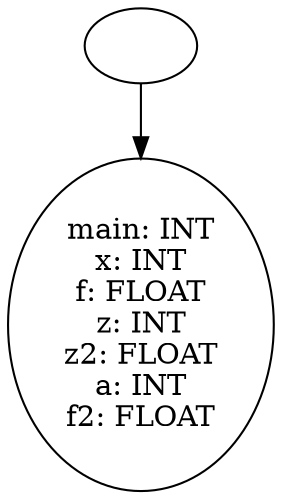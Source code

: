 digraph AST {
  "132672758146640" [label=""];
  "132672758146640" -> "132672758148416";
  "132672758148416" [label="main: INT
x: INT
f: FLOAT
z: INT
z2: FLOAT
a: INT
f2: FLOAT"];
}
